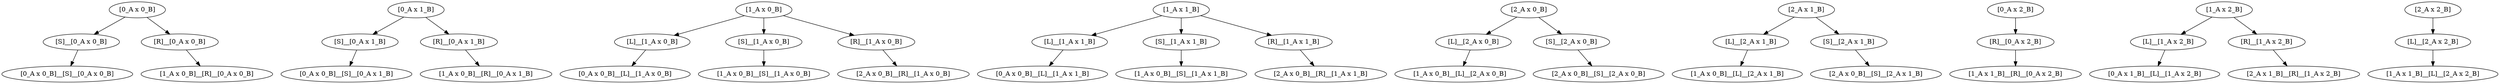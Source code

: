strict digraph  {
"[0_A x 0_B]";
"[S]__[0_A x 0_B]";
"[0_A x 0_B]__[S]__[0_A x 0_B]";
"[R]__[0_A x 0_B]";
"[1_A x 0_B]__[R]__[0_A x 0_B]";
"[0_A x 1_B]";
"[S]__[0_A x 1_B]";
"[0_A x 0_B]__[S]__[0_A x 1_B]";
"[R]__[0_A x 1_B]";
"[1_A x 0_B]__[R]__[0_A x 1_B]";
"[1_A x 0_B]";
"[L]__[1_A x 0_B]";
"[0_A x 0_B]__[L]__[1_A x 0_B]";
"[S]__[1_A x 0_B]";
"[1_A x 0_B]__[S]__[1_A x 0_B]";
"[R]__[1_A x 0_B]";
"[2_A x 0_B]__[R]__[1_A x 0_B]";
"[1_A x 1_B]";
"[L]__[1_A x 1_B]";
"[0_A x 0_B]__[L]__[1_A x 1_B]";
"[S]__[1_A x 1_B]";
"[1_A x 0_B]__[S]__[1_A x 1_B]";
"[R]__[1_A x 1_B]";
"[2_A x 0_B]__[R]__[1_A x 1_B]";
"[2_A x 0_B]";
"[L]__[2_A x 0_B]";
"[1_A x 0_B]__[L]__[2_A x 0_B]";
"[S]__[2_A x 0_B]";
"[2_A x 0_B]__[S]__[2_A x 0_B]";
"[2_A x 1_B]";
"[L]__[2_A x 1_B]";
"[1_A x 0_B]__[L]__[2_A x 1_B]";
"[S]__[2_A x 1_B]";
"[2_A x 0_B]__[S]__[2_A x 1_B]";
"[0_A x 2_B]";
"[R]__[0_A x 2_B]";
"[1_A x 1_B]__[R]__[0_A x 2_B]";
"[1_A x 2_B]";
"[L]__[1_A x 2_B]";
"[0_A x 1_B]__[L]__[1_A x 2_B]";
"[R]__[1_A x 2_B]";
"[2_A x 1_B]__[R]__[1_A x 2_B]";
"[2_A x 2_B]";
"[L]__[2_A x 2_B]";
"[1_A x 1_B]__[L]__[2_A x 2_B]";
"[0_A x 0_B]" -> "[S]__[0_A x 0_B]";
"[0_A x 0_B]" -> "[R]__[0_A x 0_B]";
"[S]__[0_A x 0_B]" -> "[0_A x 0_B]__[S]__[0_A x 0_B]"  [weight="1.0"];
"[R]__[0_A x 0_B]" -> "[1_A x 0_B]__[R]__[0_A x 0_B]"  [weight="1.0"];
"[0_A x 1_B]" -> "[S]__[0_A x 1_B]";
"[0_A x 1_B]" -> "[R]__[0_A x 1_B]";
"[S]__[0_A x 1_B]" -> "[0_A x 0_B]__[S]__[0_A x 1_B]"  [weight="1.0"];
"[R]__[0_A x 1_B]" -> "[1_A x 0_B]__[R]__[0_A x 1_B]"  [weight="1.0"];
"[1_A x 0_B]" -> "[L]__[1_A x 0_B]";
"[1_A x 0_B]" -> "[S]__[1_A x 0_B]";
"[1_A x 0_B]" -> "[R]__[1_A x 0_B]";
"[L]__[1_A x 0_B]" -> "[0_A x 0_B]__[L]__[1_A x 0_B]"  [weight="1.0"];
"[S]__[1_A x 0_B]" -> "[1_A x 0_B]__[S]__[1_A x 0_B]"  [weight="1.0"];
"[R]__[1_A x 0_B]" -> "[2_A x 0_B]__[R]__[1_A x 0_B]"  [weight="1.0"];
"[1_A x 1_B]" -> "[L]__[1_A x 1_B]";
"[1_A x 1_B]" -> "[S]__[1_A x 1_B]";
"[1_A x 1_B]" -> "[R]__[1_A x 1_B]";
"[L]__[1_A x 1_B]" -> "[0_A x 0_B]__[L]__[1_A x 1_B]"  [weight="1.0"];
"[S]__[1_A x 1_B]" -> "[1_A x 0_B]__[S]__[1_A x 1_B]"  [weight="1.0"];
"[R]__[1_A x 1_B]" -> "[2_A x 0_B]__[R]__[1_A x 1_B]"  [weight="1.0"];
"[2_A x 0_B]" -> "[L]__[2_A x 0_B]";
"[2_A x 0_B]" -> "[S]__[2_A x 0_B]";
"[L]__[2_A x 0_B]" -> "[1_A x 0_B]__[L]__[2_A x 0_B]"  [weight="1.0"];
"[S]__[2_A x 0_B]" -> "[2_A x 0_B]__[S]__[2_A x 0_B]"  [weight="1.0"];
"[2_A x 1_B]" -> "[L]__[2_A x 1_B]";
"[2_A x 1_B]" -> "[S]__[2_A x 1_B]";
"[L]__[2_A x 1_B]" -> "[1_A x 0_B]__[L]__[2_A x 1_B]"  [weight="1.0"];
"[S]__[2_A x 1_B]" -> "[2_A x 0_B]__[S]__[2_A x 1_B]"  [weight="1.0"];
"[0_A x 2_B]" -> "[R]__[0_A x 2_B]";
"[R]__[0_A x 2_B]" -> "[1_A x 1_B]__[R]__[0_A x 2_B]"  [weight="1.0"];
"[1_A x 2_B]" -> "[L]__[1_A x 2_B]";
"[1_A x 2_B]" -> "[R]__[1_A x 2_B]";
"[L]__[1_A x 2_B]" -> "[0_A x 1_B]__[L]__[1_A x 2_B]"  [weight="1.0"];
"[R]__[1_A x 2_B]" -> "[2_A x 1_B]__[R]__[1_A x 2_B]"  [weight="1.0"];
"[2_A x 2_B]" -> "[L]__[2_A x 2_B]";
"[L]__[2_A x 2_B]" -> "[1_A x 1_B]__[L]__[2_A x 2_B]"  [weight="1.0"];
}
